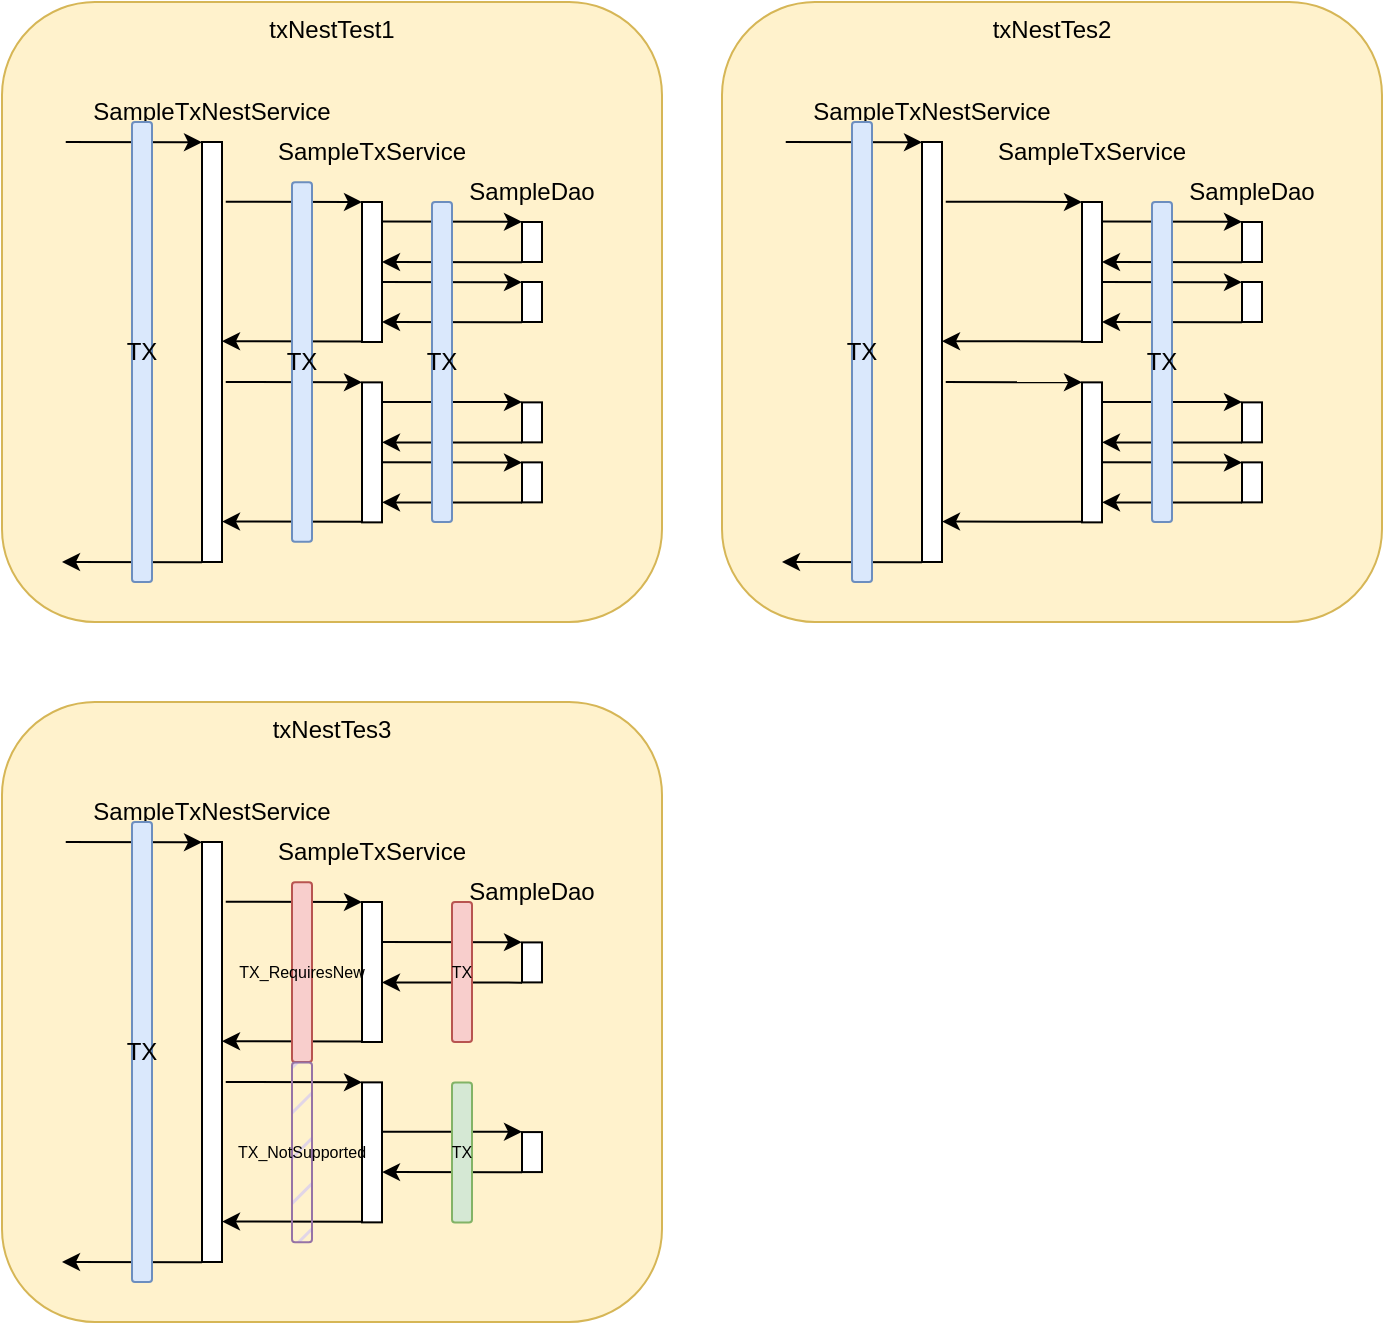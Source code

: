 <mxfile version="20.2.3" type="device"><diagram id="nbce5pwy3HVLViaR3epQ" name="第1頁"><mxGraphModel dx="1221" dy="754" grid="1" gridSize="10" guides="1" tooltips="1" connect="1" arrows="1" fold="1" page="1" pageScale="1" pageWidth="1169" pageHeight="827" math="0" shadow="0"><root><mxCell id="0"/><mxCell id="1" parent="0"/><mxCell id="ZGjiOC5QVIjkmRcSNpE6-38" value="txNestTest1" style="rounded=1;whiteSpace=wrap;html=1;fillColor=#fff2cc;strokeColor=#d6b656;verticalAlign=top;" vertex="1" parent="1"><mxGeometry x="300" y="50" width="330" height="310" as="geometry"/></mxCell><mxCell id="ZGjiOC5QVIjkmRcSNpE6-1" value="" style="rounded=0;whiteSpace=wrap;html=1;" vertex="1" parent="1"><mxGeometry x="400" y="120" width="10" height="210" as="geometry"/></mxCell><mxCell id="ZGjiOC5QVIjkmRcSNpE6-2" value="SampleTxNestService" style="text;html=1;strokeColor=none;fillColor=none;align=center;verticalAlign=middle;whiteSpace=wrap;rounded=0;" vertex="1" parent="1"><mxGeometry x="375" y="90" width="60" height="30" as="geometry"/></mxCell><mxCell id="ZGjiOC5QVIjkmRcSNpE6-3" value="" style="rounded=0;whiteSpace=wrap;html=1;" vertex="1" parent="1"><mxGeometry x="480" y="150" width="10" height="70" as="geometry"/></mxCell><mxCell id="ZGjiOC5QVIjkmRcSNpE6-4" value="SampleTxService" style="text;html=1;strokeColor=none;fillColor=none;align=center;verticalAlign=middle;whiteSpace=wrap;rounded=0;" vertex="1" parent="1"><mxGeometry x="455" y="110" width="60" height="30" as="geometry"/></mxCell><mxCell id="ZGjiOC5QVIjkmRcSNpE6-8" value="" style="rounded=0;whiteSpace=wrap;html=1;" vertex="1" parent="1"><mxGeometry x="560" y="160" width="10" height="20" as="geometry"/></mxCell><mxCell id="ZGjiOC5QVIjkmRcSNpE6-9" value="SampleDao" style="text;html=1;strokeColor=none;fillColor=none;align=center;verticalAlign=middle;whiteSpace=wrap;rounded=0;" vertex="1" parent="1"><mxGeometry x="535" y="130" width="60" height="30" as="geometry"/></mxCell><mxCell id="ZGjiOC5QVIjkmRcSNpE6-11" value="" style="rounded=0;whiteSpace=wrap;html=1;" vertex="1" parent="1"><mxGeometry x="560" y="190" width="10" height="20" as="geometry"/></mxCell><mxCell id="ZGjiOC5QVIjkmRcSNpE6-14" value="" style="endArrow=classic;html=1;rounded=0;exitX=1.188;exitY=0.142;exitDx=0;exitDy=0;exitPerimeter=0;" edge="1" parent="1" source="ZGjiOC5QVIjkmRcSNpE6-1"><mxGeometry width="50" height="50" relative="1" as="geometry"><mxPoint x="580" y="200" as="sourcePoint"/><mxPoint x="480" y="150" as="targetPoint"/></mxGeometry></mxCell><mxCell id="ZGjiOC5QVIjkmRcSNpE6-15" value="" style="endArrow=classic;html=1;rounded=0;exitX=1;exitY=0.176;exitDx=0;exitDy=0;exitPerimeter=0;" edge="1" parent="1"><mxGeometry width="50" height="50" relative="1" as="geometry"><mxPoint x="490" y="159.8" as="sourcePoint"/><mxPoint x="560" y="159.88" as="targetPoint"/></mxGeometry></mxCell><mxCell id="ZGjiOC5QVIjkmRcSNpE6-16" value="" style="endArrow=classic;html=1;rounded=0;" edge="1" parent="1"><mxGeometry width="50" height="50" relative="1" as="geometry"><mxPoint x="560" y="180.12" as="sourcePoint"/><mxPoint x="490" y="180" as="targetPoint"/></mxGeometry></mxCell><mxCell id="ZGjiOC5QVIjkmRcSNpE6-17" value="" style="endArrow=classic;html=1;rounded=0;exitX=1;exitY=0.176;exitDx=0;exitDy=0;exitPerimeter=0;" edge="1" parent="1"><mxGeometry width="50" height="50" relative="1" as="geometry"><mxPoint x="490" y="190" as="sourcePoint"/><mxPoint x="560" y="190.08" as="targetPoint"/></mxGeometry></mxCell><mxCell id="ZGjiOC5QVIjkmRcSNpE6-18" value="" style="endArrow=classic;html=1;rounded=0;" edge="1" parent="1"><mxGeometry width="50" height="50" relative="1" as="geometry"><mxPoint x="560" y="210.12" as="sourcePoint"/><mxPoint x="490" y="210" as="targetPoint"/></mxGeometry></mxCell><mxCell id="ZGjiOC5QVIjkmRcSNpE6-19" value="" style="endArrow=classic;html=1;rounded=0;" edge="1" parent="1"><mxGeometry width="50" height="50" relative="1" as="geometry"><mxPoint x="480" y="219.72" as="sourcePoint"/><mxPoint x="410" y="219.6" as="targetPoint"/></mxGeometry></mxCell><mxCell id="ZGjiOC5QVIjkmRcSNpE6-20" value="" style="rounded=0;whiteSpace=wrap;html=1;" vertex="1" parent="1"><mxGeometry x="480" y="240.18" width="10" height="70" as="geometry"/></mxCell><mxCell id="ZGjiOC5QVIjkmRcSNpE6-21" value="" style="rounded=0;whiteSpace=wrap;html=1;" vertex="1" parent="1"><mxGeometry x="560" y="250.18" width="10" height="20" as="geometry"/></mxCell><mxCell id="ZGjiOC5QVIjkmRcSNpE6-22" value="" style="rounded=0;whiteSpace=wrap;html=1;" vertex="1" parent="1"><mxGeometry x="560" y="280.18" width="10" height="20" as="geometry"/></mxCell><mxCell id="ZGjiOC5QVIjkmRcSNpE6-23" value="" style="endArrow=classic;html=1;rounded=0;exitX=1.188;exitY=0.142;exitDx=0;exitDy=0;exitPerimeter=0;" edge="1" parent="1"><mxGeometry width="50" height="50" relative="1" as="geometry"><mxPoint x="411.88" y="240" as="sourcePoint"/><mxPoint x="480" y="240.18" as="targetPoint"/></mxGeometry></mxCell><mxCell id="ZGjiOC5QVIjkmRcSNpE6-24" value="" style="endArrow=classic;html=1;rounded=0;exitX=1;exitY=0.176;exitDx=0;exitDy=0;exitPerimeter=0;" edge="1" parent="1"><mxGeometry width="50" height="50" relative="1" as="geometry"><mxPoint x="490" y="249.98" as="sourcePoint"/><mxPoint x="560" y="250.06" as="targetPoint"/></mxGeometry></mxCell><mxCell id="ZGjiOC5QVIjkmRcSNpE6-25" value="" style="endArrow=classic;html=1;rounded=0;" edge="1" parent="1"><mxGeometry width="50" height="50" relative="1" as="geometry"><mxPoint x="560" y="270.3" as="sourcePoint"/><mxPoint x="490" y="270.18" as="targetPoint"/></mxGeometry></mxCell><mxCell id="ZGjiOC5QVIjkmRcSNpE6-26" value="" style="endArrow=classic;html=1;rounded=0;exitX=1;exitY=0.176;exitDx=0;exitDy=0;exitPerimeter=0;" edge="1" parent="1"><mxGeometry width="50" height="50" relative="1" as="geometry"><mxPoint x="490" y="280.18" as="sourcePoint"/><mxPoint x="560" y="280.26" as="targetPoint"/></mxGeometry></mxCell><mxCell id="ZGjiOC5QVIjkmRcSNpE6-27" value="" style="endArrow=classic;html=1;rounded=0;" edge="1" parent="1"><mxGeometry width="50" height="50" relative="1" as="geometry"><mxPoint x="560" y="300.3" as="sourcePoint"/><mxPoint x="490" y="300.18" as="targetPoint"/></mxGeometry></mxCell><mxCell id="ZGjiOC5QVIjkmRcSNpE6-28" value="" style="endArrow=classic;html=1;rounded=0;" edge="1" parent="1"><mxGeometry width="50" height="50" relative="1" as="geometry"><mxPoint x="480" y="309.9" as="sourcePoint"/><mxPoint x="410" y="309.78" as="targetPoint"/></mxGeometry></mxCell><mxCell id="ZGjiOC5QVIjkmRcSNpE6-29" value="TX" style="rounded=1;whiteSpace=wrap;html=1;fillColor=#dae8fc;strokeColor=#6c8ebf;" vertex="1" parent="1"><mxGeometry x="515" y="150" width="10" height="160" as="geometry"/></mxCell><mxCell id="ZGjiOC5QVIjkmRcSNpE6-30" value="TX" style="rounded=1;whiteSpace=wrap;html=1;fillColor=#dae8fc;strokeColor=#6c8ebf;" vertex="1" parent="1"><mxGeometry x="445" y="140.09" width="10" height="179.82" as="geometry"/></mxCell><mxCell id="ZGjiOC5QVIjkmRcSNpE6-32" value="" style="endArrow=classic;html=1;rounded=0;exitX=1.188;exitY=0.142;exitDx=0;exitDy=0;exitPerimeter=0;" edge="1" parent="1"><mxGeometry width="50" height="50" relative="1" as="geometry"><mxPoint x="331.88" y="120" as="sourcePoint"/><mxPoint x="400" y="120.18" as="targetPoint"/></mxGeometry></mxCell><mxCell id="ZGjiOC5QVIjkmRcSNpE6-33" value="" style="endArrow=classic;html=1;rounded=0;" edge="1" parent="1"><mxGeometry width="50" height="50" relative="1" as="geometry"><mxPoint x="400" y="330.12" as="sourcePoint"/><mxPoint x="330" y="330" as="targetPoint"/></mxGeometry></mxCell><mxCell id="ZGjiOC5QVIjkmRcSNpE6-31" value="TX" style="rounded=1;whiteSpace=wrap;html=1;fillColor=#dae8fc;strokeColor=#6c8ebf;" vertex="1" parent="1"><mxGeometry x="365" y="110" width="10" height="230" as="geometry"/></mxCell><mxCell id="ZGjiOC5QVIjkmRcSNpE6-39" value="txNestTes2" style="rounded=1;whiteSpace=wrap;html=1;fillColor=#fff2cc;strokeColor=#d6b656;verticalAlign=top;" vertex="1" parent="1"><mxGeometry x="660" y="50" width="330" height="310" as="geometry"/></mxCell><mxCell id="ZGjiOC5QVIjkmRcSNpE6-40" value="" style="rounded=0;whiteSpace=wrap;html=1;" vertex="1" parent="1"><mxGeometry x="760" y="120" width="10" height="210" as="geometry"/></mxCell><mxCell id="ZGjiOC5QVIjkmRcSNpE6-41" value="SampleTxNestService" style="text;html=1;strokeColor=none;fillColor=none;align=center;verticalAlign=middle;whiteSpace=wrap;rounded=0;" vertex="1" parent="1"><mxGeometry x="735" y="90" width="60" height="30" as="geometry"/></mxCell><mxCell id="ZGjiOC5QVIjkmRcSNpE6-42" value="" style="rounded=0;whiteSpace=wrap;html=1;" vertex="1" parent="1"><mxGeometry x="840" y="150" width="10" height="70" as="geometry"/></mxCell><mxCell id="ZGjiOC5QVIjkmRcSNpE6-43" value="SampleTxService" style="text;html=1;strokeColor=none;fillColor=none;align=center;verticalAlign=middle;whiteSpace=wrap;rounded=0;" vertex="1" parent="1"><mxGeometry x="815" y="110" width="60" height="30" as="geometry"/></mxCell><mxCell id="ZGjiOC5QVIjkmRcSNpE6-44" value="" style="rounded=0;whiteSpace=wrap;html=1;" vertex="1" parent="1"><mxGeometry x="920" y="160" width="10" height="20" as="geometry"/></mxCell><mxCell id="ZGjiOC5QVIjkmRcSNpE6-45" value="SampleDao" style="text;html=1;strokeColor=none;fillColor=none;align=center;verticalAlign=middle;whiteSpace=wrap;rounded=0;" vertex="1" parent="1"><mxGeometry x="895" y="130" width="60" height="30" as="geometry"/></mxCell><mxCell id="ZGjiOC5QVIjkmRcSNpE6-46" value="" style="rounded=0;whiteSpace=wrap;html=1;" vertex="1" parent="1"><mxGeometry x="920" y="190" width="10" height="20" as="geometry"/></mxCell><mxCell id="ZGjiOC5QVIjkmRcSNpE6-47" value="" style="endArrow=classic;html=1;rounded=0;exitX=1.188;exitY=0.142;exitDx=0;exitDy=0;exitPerimeter=0;" edge="1" parent="1" source="ZGjiOC5QVIjkmRcSNpE6-40"><mxGeometry width="50" height="50" relative="1" as="geometry"><mxPoint x="940" y="200" as="sourcePoint"/><mxPoint x="840" y="150" as="targetPoint"/></mxGeometry></mxCell><mxCell id="ZGjiOC5QVIjkmRcSNpE6-48" value="" style="endArrow=classic;html=1;rounded=0;exitX=1;exitY=0.176;exitDx=0;exitDy=0;exitPerimeter=0;" edge="1" parent="1"><mxGeometry width="50" height="50" relative="1" as="geometry"><mxPoint x="850" y="159.8" as="sourcePoint"/><mxPoint x="920" y="159.88" as="targetPoint"/></mxGeometry></mxCell><mxCell id="ZGjiOC5QVIjkmRcSNpE6-49" value="" style="endArrow=classic;html=1;rounded=0;" edge="1" parent="1"><mxGeometry width="50" height="50" relative="1" as="geometry"><mxPoint x="920" y="180.12" as="sourcePoint"/><mxPoint x="850" y="180" as="targetPoint"/></mxGeometry></mxCell><mxCell id="ZGjiOC5QVIjkmRcSNpE6-50" value="" style="endArrow=classic;html=1;rounded=0;exitX=1;exitY=0.176;exitDx=0;exitDy=0;exitPerimeter=0;" edge="1" parent="1"><mxGeometry width="50" height="50" relative="1" as="geometry"><mxPoint x="850" y="190" as="sourcePoint"/><mxPoint x="920" y="190.08" as="targetPoint"/></mxGeometry></mxCell><mxCell id="ZGjiOC5QVIjkmRcSNpE6-51" value="" style="endArrow=classic;html=1;rounded=0;" edge="1" parent="1"><mxGeometry width="50" height="50" relative="1" as="geometry"><mxPoint x="920" y="210.12" as="sourcePoint"/><mxPoint x="850" y="210" as="targetPoint"/></mxGeometry></mxCell><mxCell id="ZGjiOC5QVIjkmRcSNpE6-52" value="" style="endArrow=classic;html=1;rounded=0;" edge="1" parent="1"><mxGeometry width="50" height="50" relative="1" as="geometry"><mxPoint x="840" y="219.72" as="sourcePoint"/><mxPoint x="770" y="219.6" as="targetPoint"/></mxGeometry></mxCell><mxCell id="ZGjiOC5QVIjkmRcSNpE6-53" value="" style="rounded=0;whiteSpace=wrap;html=1;" vertex="1" parent="1"><mxGeometry x="840" y="240.18" width="10" height="70" as="geometry"/></mxCell><mxCell id="ZGjiOC5QVIjkmRcSNpE6-54" value="" style="rounded=0;whiteSpace=wrap;html=1;" vertex="1" parent="1"><mxGeometry x="920" y="250.18" width="10" height="20" as="geometry"/></mxCell><mxCell id="ZGjiOC5QVIjkmRcSNpE6-55" value="" style="rounded=0;whiteSpace=wrap;html=1;" vertex="1" parent="1"><mxGeometry x="920" y="280.18" width="10" height="20" as="geometry"/></mxCell><mxCell id="ZGjiOC5QVIjkmRcSNpE6-56" value="" style="endArrow=classic;html=1;rounded=0;exitX=1.188;exitY=0.142;exitDx=0;exitDy=0;exitPerimeter=0;" edge="1" parent="1"><mxGeometry width="50" height="50" relative="1" as="geometry"><mxPoint x="771.88" y="240" as="sourcePoint"/><mxPoint x="840" y="240.18" as="targetPoint"/></mxGeometry></mxCell><mxCell id="ZGjiOC5QVIjkmRcSNpE6-57" value="" style="endArrow=classic;html=1;rounded=0;exitX=1;exitY=0.176;exitDx=0;exitDy=0;exitPerimeter=0;" edge="1" parent="1"><mxGeometry width="50" height="50" relative="1" as="geometry"><mxPoint x="850" y="249.98" as="sourcePoint"/><mxPoint x="920" y="250.06" as="targetPoint"/></mxGeometry></mxCell><mxCell id="ZGjiOC5QVIjkmRcSNpE6-58" value="" style="endArrow=classic;html=1;rounded=0;" edge="1" parent="1"><mxGeometry width="50" height="50" relative="1" as="geometry"><mxPoint x="920" y="270.3" as="sourcePoint"/><mxPoint x="850" y="270.18" as="targetPoint"/></mxGeometry></mxCell><mxCell id="ZGjiOC5QVIjkmRcSNpE6-59" value="" style="endArrow=classic;html=1;rounded=0;exitX=1;exitY=0.176;exitDx=0;exitDy=0;exitPerimeter=0;" edge="1" parent="1"><mxGeometry width="50" height="50" relative="1" as="geometry"><mxPoint x="850" y="280.18" as="sourcePoint"/><mxPoint x="920" y="280.26" as="targetPoint"/></mxGeometry></mxCell><mxCell id="ZGjiOC5QVIjkmRcSNpE6-60" value="" style="endArrow=classic;html=1;rounded=0;" edge="1" parent="1"><mxGeometry width="50" height="50" relative="1" as="geometry"><mxPoint x="920" y="300.3" as="sourcePoint"/><mxPoint x="850" y="300.18" as="targetPoint"/></mxGeometry></mxCell><mxCell id="ZGjiOC5QVIjkmRcSNpE6-61" value="" style="endArrow=classic;html=1;rounded=0;" edge="1" parent="1"><mxGeometry width="50" height="50" relative="1" as="geometry"><mxPoint x="840" y="309.9" as="sourcePoint"/><mxPoint x="770" y="309.78" as="targetPoint"/></mxGeometry></mxCell><mxCell id="ZGjiOC5QVIjkmRcSNpE6-62" value="TX" style="rounded=1;whiteSpace=wrap;html=1;fillColor=#dae8fc;strokeColor=#6c8ebf;" vertex="1" parent="1"><mxGeometry x="875" y="150" width="10" height="160" as="geometry"/></mxCell><mxCell id="ZGjiOC5QVIjkmRcSNpE6-64" value="" style="endArrow=classic;html=1;rounded=0;exitX=1.188;exitY=0.142;exitDx=0;exitDy=0;exitPerimeter=0;" edge="1" parent="1"><mxGeometry width="50" height="50" relative="1" as="geometry"><mxPoint x="691.88" y="120" as="sourcePoint"/><mxPoint x="760" y="120.18" as="targetPoint"/></mxGeometry></mxCell><mxCell id="ZGjiOC5QVIjkmRcSNpE6-65" value="" style="endArrow=classic;html=1;rounded=0;" edge="1" parent="1"><mxGeometry width="50" height="50" relative="1" as="geometry"><mxPoint x="760" y="330.12" as="sourcePoint"/><mxPoint x="690" y="330.0" as="targetPoint"/></mxGeometry></mxCell><mxCell id="ZGjiOC5QVIjkmRcSNpE6-66" value="TX" style="rounded=1;whiteSpace=wrap;html=1;fillColor=#dae8fc;strokeColor=#6c8ebf;" vertex="1" parent="1"><mxGeometry x="725" y="110" width="10" height="230" as="geometry"/></mxCell><mxCell id="ZGjiOC5QVIjkmRcSNpE6-67" value="txNestTes3" style="rounded=1;whiteSpace=wrap;html=1;fillColor=#fff2cc;strokeColor=#d6b656;verticalAlign=top;" vertex="1" parent="1"><mxGeometry x="300" y="400" width="330" height="310" as="geometry"/></mxCell><mxCell id="ZGjiOC5QVIjkmRcSNpE6-68" value="" style="rounded=0;whiteSpace=wrap;html=1;" vertex="1" parent="1"><mxGeometry x="400" y="470" width="10" height="210" as="geometry"/></mxCell><mxCell id="ZGjiOC5QVIjkmRcSNpE6-69" value="SampleTxNestService" style="text;html=1;strokeColor=none;fillColor=none;align=center;verticalAlign=middle;whiteSpace=wrap;rounded=0;" vertex="1" parent="1"><mxGeometry x="375" y="440" width="60" height="30" as="geometry"/></mxCell><mxCell id="ZGjiOC5QVIjkmRcSNpE6-70" value="" style="rounded=0;whiteSpace=wrap;html=1;" vertex="1" parent="1"><mxGeometry x="480" y="500" width="10" height="70" as="geometry"/></mxCell><mxCell id="ZGjiOC5QVIjkmRcSNpE6-71" value="SampleTxService" style="text;html=1;strokeColor=none;fillColor=none;align=center;verticalAlign=middle;whiteSpace=wrap;rounded=0;" vertex="1" parent="1"><mxGeometry x="455" y="460" width="60" height="30" as="geometry"/></mxCell><mxCell id="ZGjiOC5QVIjkmRcSNpE6-72" value="" style="rounded=0;whiteSpace=wrap;html=1;" vertex="1" parent="1"><mxGeometry x="560" y="520.2" width="10" height="20" as="geometry"/></mxCell><mxCell id="ZGjiOC5QVIjkmRcSNpE6-73" value="SampleDao" style="text;html=1;strokeColor=none;fillColor=none;align=center;verticalAlign=middle;whiteSpace=wrap;rounded=0;" vertex="1" parent="1"><mxGeometry x="535" y="480" width="60" height="30" as="geometry"/></mxCell><mxCell id="ZGjiOC5QVIjkmRcSNpE6-75" value="" style="endArrow=classic;html=1;rounded=0;exitX=1.188;exitY=0.142;exitDx=0;exitDy=0;exitPerimeter=0;" edge="1" parent="1" source="ZGjiOC5QVIjkmRcSNpE6-68"><mxGeometry width="50" height="50" relative="1" as="geometry"><mxPoint x="580" y="550" as="sourcePoint"/><mxPoint x="480" y="500" as="targetPoint"/></mxGeometry></mxCell><mxCell id="ZGjiOC5QVIjkmRcSNpE6-76" value="" style="endArrow=classic;html=1;rounded=0;exitX=1;exitY=0.176;exitDx=0;exitDy=0;exitPerimeter=0;" edge="1" parent="1"><mxGeometry width="50" height="50" relative="1" as="geometry"><mxPoint x="490" y="520" as="sourcePoint"/><mxPoint x="560" y="520.08" as="targetPoint"/></mxGeometry></mxCell><mxCell id="ZGjiOC5QVIjkmRcSNpE6-77" value="" style="endArrow=classic;html=1;rounded=0;" edge="1" parent="1"><mxGeometry width="50" height="50" relative="1" as="geometry"><mxPoint x="560" y="540.32" as="sourcePoint"/><mxPoint x="490" y="540.2" as="targetPoint"/></mxGeometry></mxCell><mxCell id="ZGjiOC5QVIjkmRcSNpE6-80" value="" style="endArrow=classic;html=1;rounded=0;" edge="1" parent="1"><mxGeometry width="50" height="50" relative="1" as="geometry"><mxPoint x="480" y="569.72" as="sourcePoint"/><mxPoint x="410" y="569.6" as="targetPoint"/></mxGeometry></mxCell><mxCell id="ZGjiOC5QVIjkmRcSNpE6-81" value="" style="rounded=0;whiteSpace=wrap;html=1;" vertex="1" parent="1"><mxGeometry x="480" y="590.18" width="10" height="70" as="geometry"/></mxCell><mxCell id="ZGjiOC5QVIjkmRcSNpE6-82" value="" style="rounded=0;whiteSpace=wrap;html=1;" vertex="1" parent="1"><mxGeometry x="560" y="615.04" width="10" height="20" as="geometry"/></mxCell><mxCell id="ZGjiOC5QVIjkmRcSNpE6-84" value="" style="endArrow=classic;html=1;rounded=0;exitX=1.188;exitY=0.142;exitDx=0;exitDy=0;exitPerimeter=0;" edge="1" parent="1"><mxGeometry width="50" height="50" relative="1" as="geometry"><mxPoint x="411.88" y="590" as="sourcePoint"/><mxPoint x="480" y="590.18" as="targetPoint"/></mxGeometry></mxCell><mxCell id="ZGjiOC5QVIjkmRcSNpE6-85" value="" style="endArrow=classic;html=1;rounded=0;exitX=1;exitY=0.176;exitDx=0;exitDy=0;exitPerimeter=0;" edge="1" parent="1"><mxGeometry width="50" height="50" relative="1" as="geometry"><mxPoint x="490" y="614.84" as="sourcePoint"/><mxPoint x="560" y="614.92" as="targetPoint"/></mxGeometry></mxCell><mxCell id="ZGjiOC5QVIjkmRcSNpE6-86" value="" style="endArrow=classic;html=1;rounded=0;" edge="1" parent="1"><mxGeometry width="50" height="50" relative="1" as="geometry"><mxPoint x="560" y="635.16" as="sourcePoint"/><mxPoint x="490" y="635.04" as="targetPoint"/></mxGeometry></mxCell><mxCell id="ZGjiOC5QVIjkmRcSNpE6-89" value="" style="endArrow=classic;html=1;rounded=0;" edge="1" parent="1"><mxGeometry width="50" height="50" relative="1" as="geometry"><mxPoint x="480" y="659.9" as="sourcePoint"/><mxPoint x="410" y="659.78" as="targetPoint"/></mxGeometry></mxCell><mxCell id="ZGjiOC5QVIjkmRcSNpE6-91" value="" style="endArrow=classic;html=1;rounded=0;exitX=1.188;exitY=0.142;exitDx=0;exitDy=0;exitPerimeter=0;" edge="1" parent="1"><mxGeometry width="50" height="50" relative="1" as="geometry"><mxPoint x="331.88" y="470" as="sourcePoint"/><mxPoint x="400" y="470.18" as="targetPoint"/></mxGeometry></mxCell><mxCell id="ZGjiOC5QVIjkmRcSNpE6-92" value="" style="endArrow=classic;html=1;rounded=0;" edge="1" parent="1"><mxGeometry width="50" height="50" relative="1" as="geometry"><mxPoint x="400" y="680.12" as="sourcePoint"/><mxPoint x="330" y="680.0" as="targetPoint"/></mxGeometry></mxCell><mxCell id="ZGjiOC5QVIjkmRcSNpE6-93" value="TX" style="rounded=1;whiteSpace=wrap;html=1;fillColor=#dae8fc;strokeColor=#6c8ebf;" vertex="1" parent="1"><mxGeometry x="365" y="460" width="10" height="230" as="geometry"/></mxCell><mxCell id="ZGjiOC5QVIjkmRcSNpE6-94" value="TX_RequiresNew" style="rounded=1;whiteSpace=wrap;html=1;fillColor=#f8cecc;strokeColor=#b85450;fontSize=8;" vertex="1" parent="1"><mxGeometry x="445" y="490.09" width="10" height="89.91" as="geometry"/></mxCell><mxCell id="ZGjiOC5QVIjkmRcSNpE6-95" value="TX_NotSupported&lt;br style=&quot;font-size: 8px;&quot;&gt;" style="rounded=1;whiteSpace=wrap;html=1;fillColor=#e1d5e7;strokeColor=#9673a6;fontSize=8;fillStyle=hatch;" vertex="1" parent="1"><mxGeometry x="445" y="580.23" width="10" height="89.91" as="geometry"/></mxCell><mxCell id="ZGjiOC5QVIjkmRcSNpE6-96" value="TX" style="rounded=1;whiteSpace=wrap;html=1;fillColor=#f8cecc;strokeColor=#b85450;fontSize=8;" vertex="1" parent="1"><mxGeometry x="525" y="500" width="10" height="70" as="geometry"/></mxCell><mxCell id="ZGjiOC5QVIjkmRcSNpE6-98" value="TX" style="rounded=1;whiteSpace=wrap;html=1;fillColor=#d5e8d4;strokeColor=#82b366;fontSize=8;" vertex="1" parent="1"><mxGeometry x="525" y="590.19" width="10" height="70" as="geometry"/></mxCell></root></mxGraphModel></diagram></mxfile>